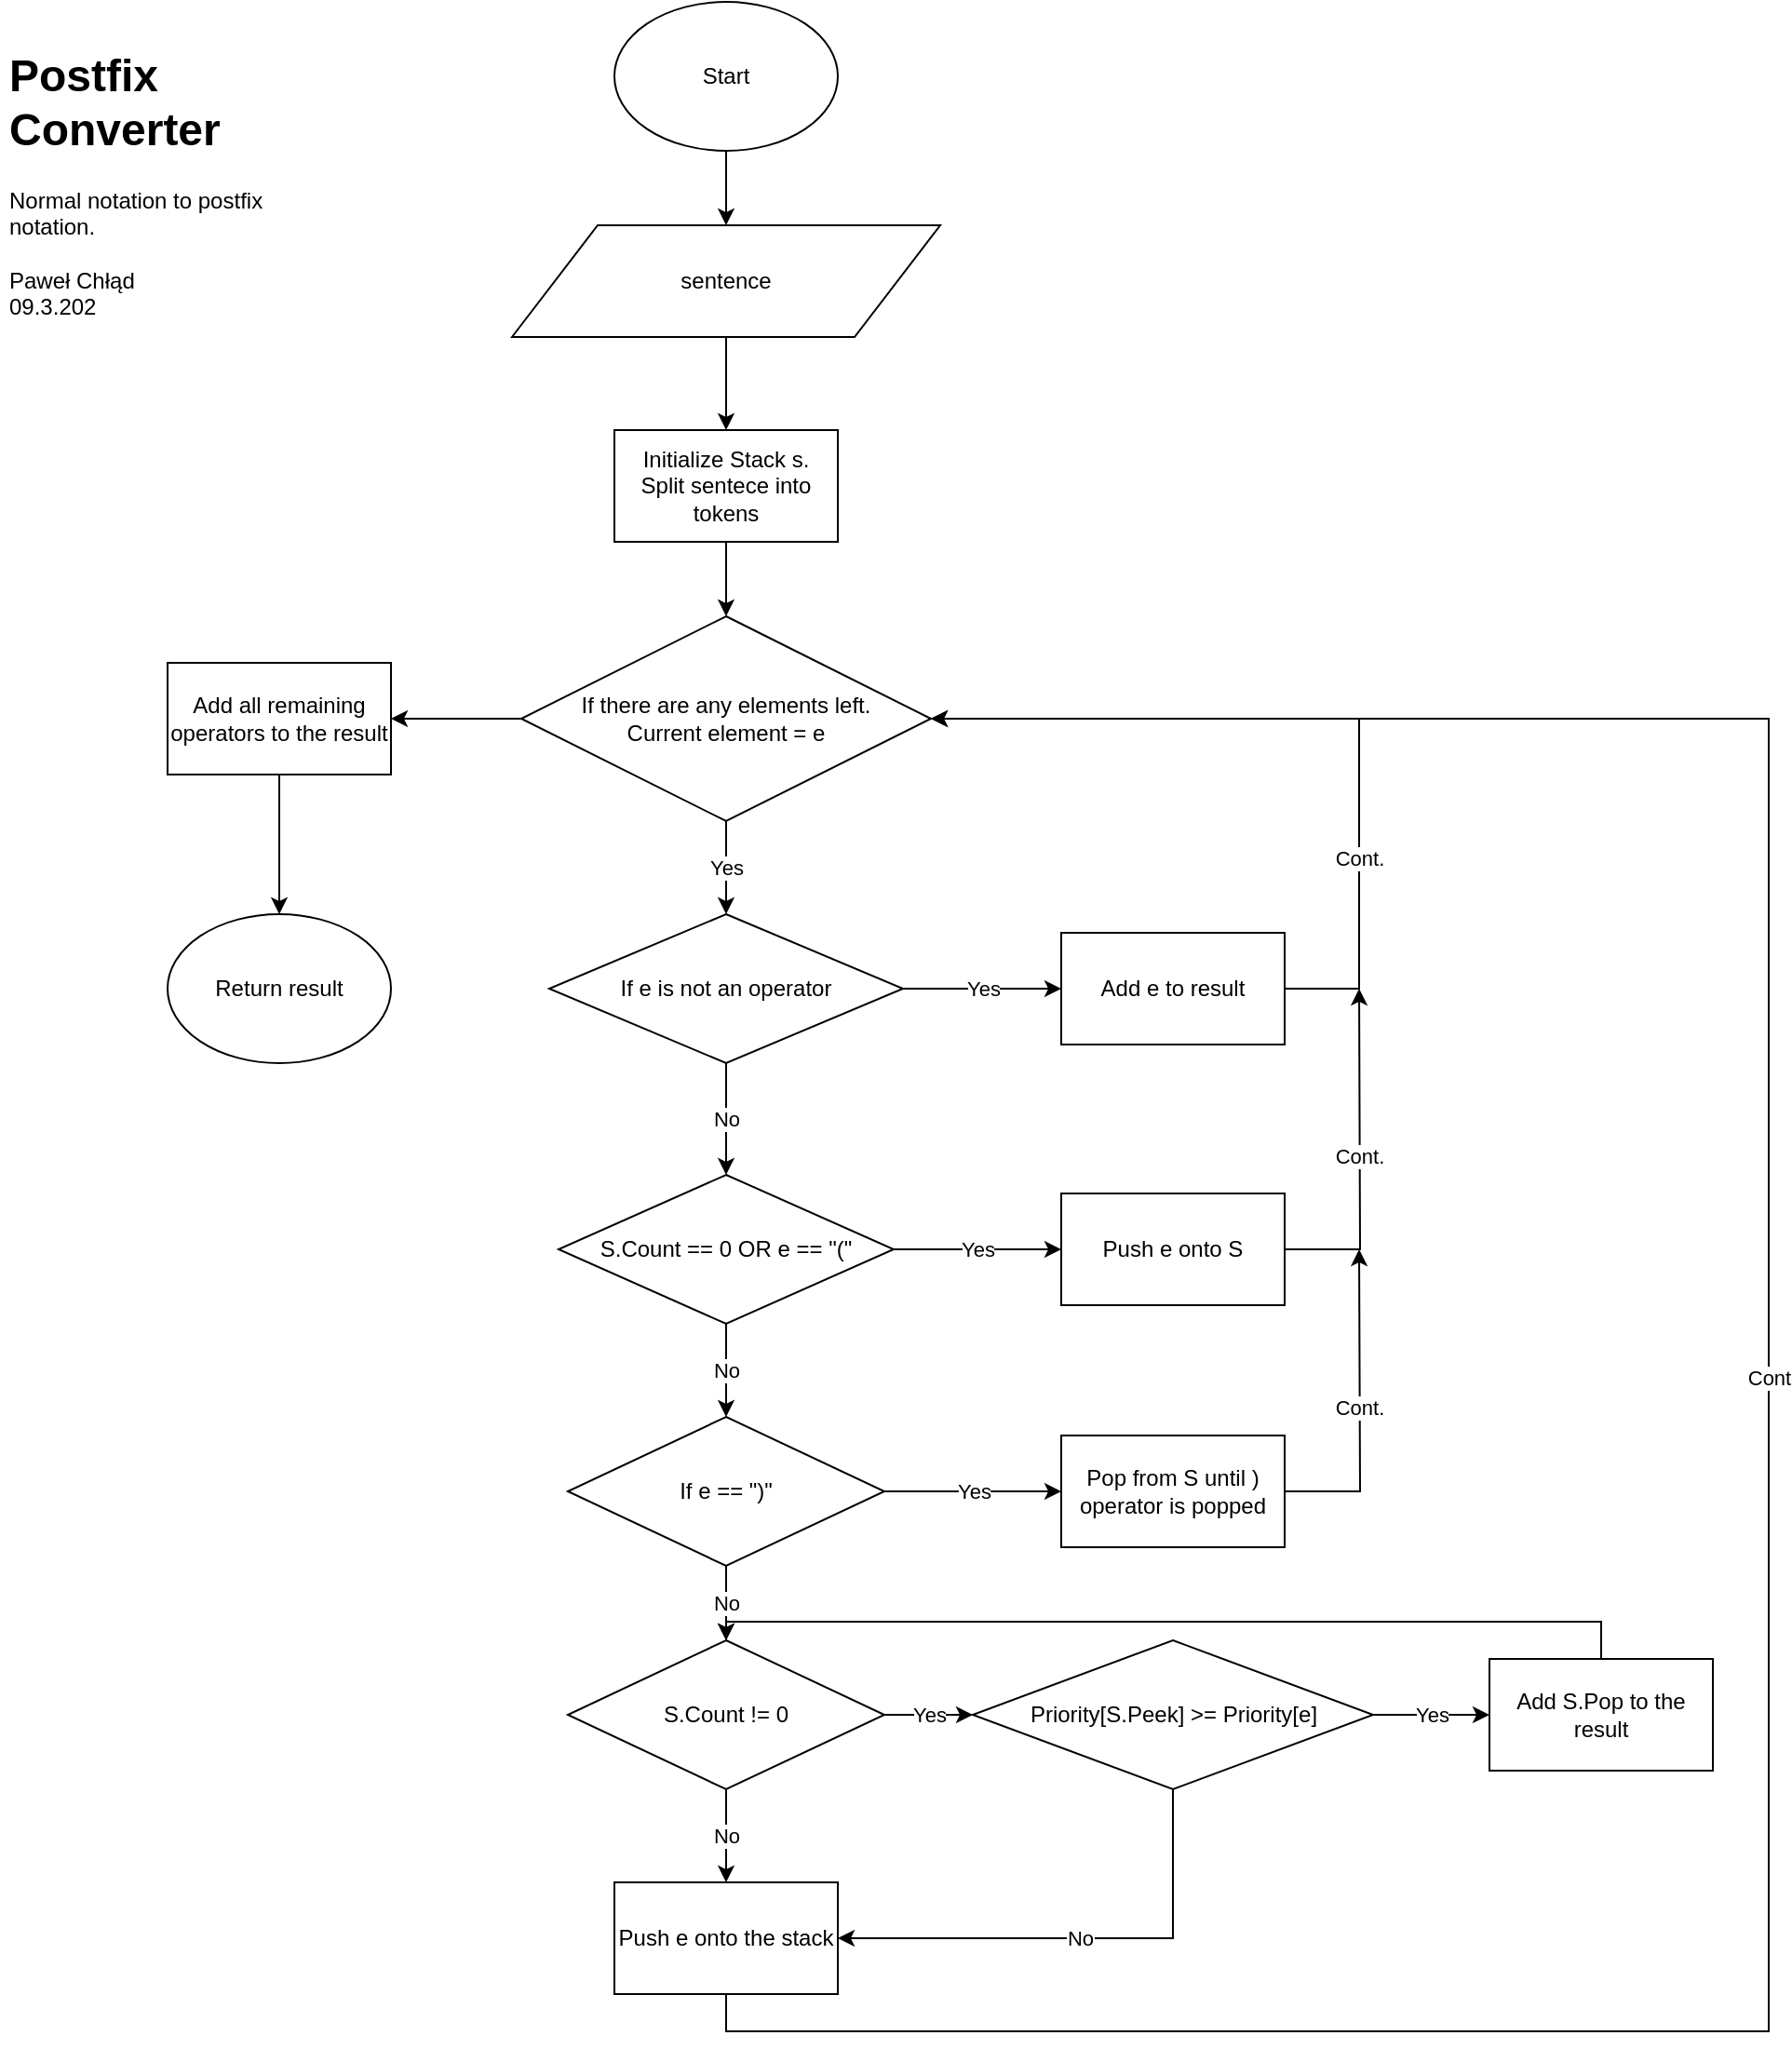 <mxfile version="12.8.1" type="device"><diagram id="C5RBs43oDa-KdzZeNtuy" name="Page-1"><mxGraphModel dx="1591" dy="902" grid="1" gridSize="10" guides="1" tooltips="1" connect="1" arrows="1" fold="1" page="1" pageScale="1" pageWidth="1169" pageHeight="1654" math="0" shadow="0"><root><mxCell id="WIyWlLk6GJQsqaUBKTNV-0"/><mxCell id="WIyWlLk6GJQsqaUBKTNV-1" parent="WIyWlLk6GJQsqaUBKTNV-0"/><mxCell id="j4RCeS_X8IL_VQ0GZj5N-2" value="" style="edgeStyle=orthogonalEdgeStyle;rounded=0;orthogonalLoop=1;jettySize=auto;html=1;" edge="1" parent="WIyWlLk6GJQsqaUBKTNV-1" source="j4RCeS_X8IL_VQ0GZj5N-0" target="j4RCeS_X8IL_VQ0GZj5N-1"><mxGeometry relative="1" as="geometry"/></mxCell><mxCell id="j4RCeS_X8IL_VQ0GZj5N-0" value="Start" style="ellipse;whiteSpace=wrap;html=1;" vertex="1" parent="WIyWlLk6GJQsqaUBKTNV-1"><mxGeometry x="340" width="120" height="80" as="geometry"/></mxCell><mxCell id="j4RCeS_X8IL_VQ0GZj5N-5" value="" style="edgeStyle=orthogonalEdgeStyle;rounded=0;orthogonalLoop=1;jettySize=auto;html=1;" edge="1" parent="WIyWlLk6GJQsqaUBKTNV-1" source="j4RCeS_X8IL_VQ0GZj5N-1" target="j4RCeS_X8IL_VQ0GZj5N-3"><mxGeometry relative="1" as="geometry"/></mxCell><mxCell id="j4RCeS_X8IL_VQ0GZj5N-1" value="sentence" style="shape=parallelogram;perimeter=parallelogramPerimeter;whiteSpace=wrap;html=1;" vertex="1" parent="WIyWlLk6GJQsqaUBKTNV-1"><mxGeometry x="285" y="120" width="230" height="60" as="geometry"/></mxCell><mxCell id="j4RCeS_X8IL_VQ0GZj5N-7" value="" style="edgeStyle=orthogonalEdgeStyle;rounded=0;orthogonalLoop=1;jettySize=auto;html=1;" edge="1" parent="WIyWlLk6GJQsqaUBKTNV-1" source="j4RCeS_X8IL_VQ0GZj5N-3" target="j4RCeS_X8IL_VQ0GZj5N-6"><mxGeometry relative="1" as="geometry"/></mxCell><mxCell id="j4RCeS_X8IL_VQ0GZj5N-3" value="&lt;div&gt;Initialize Stack s.&lt;/div&gt;&lt;div&gt;Split sentece into tokens&lt;br&gt;&lt;/div&gt;" style="rounded=0;whiteSpace=wrap;html=1;" vertex="1" parent="WIyWlLk6GJQsqaUBKTNV-1"><mxGeometry x="340" y="230" width="120" height="60" as="geometry"/></mxCell><mxCell id="j4RCeS_X8IL_VQ0GZj5N-10" value="Yes" style="edgeStyle=orthogonalEdgeStyle;rounded=0;orthogonalLoop=1;jettySize=auto;html=1;" edge="1" parent="WIyWlLk6GJQsqaUBKTNV-1" source="j4RCeS_X8IL_VQ0GZj5N-6" target="j4RCeS_X8IL_VQ0GZj5N-8"><mxGeometry relative="1" as="geometry"/></mxCell><mxCell id="j4RCeS_X8IL_VQ0GZj5N-68" value="" style="edgeStyle=orthogonalEdgeStyle;rounded=0;orthogonalLoop=1;jettySize=auto;html=1;" edge="1" parent="WIyWlLk6GJQsqaUBKTNV-1" source="j4RCeS_X8IL_VQ0GZj5N-6" target="j4RCeS_X8IL_VQ0GZj5N-67"><mxGeometry relative="1" as="geometry"/></mxCell><mxCell id="j4RCeS_X8IL_VQ0GZj5N-6" value="&lt;div&gt;If there are any elements left.&lt;/div&gt;&lt;div&gt;Current element = e&lt;br&gt;&lt;/div&gt;" style="rhombus;whiteSpace=wrap;html=1;" vertex="1" parent="WIyWlLk6GJQsqaUBKTNV-1"><mxGeometry x="290" y="330" width="220" height="110" as="geometry"/></mxCell><mxCell id="j4RCeS_X8IL_VQ0GZj5N-13" value="Yes" style="edgeStyle=orthogonalEdgeStyle;rounded=0;orthogonalLoop=1;jettySize=auto;html=1;" edge="1" parent="WIyWlLk6GJQsqaUBKTNV-1" source="j4RCeS_X8IL_VQ0GZj5N-8" target="j4RCeS_X8IL_VQ0GZj5N-11"><mxGeometry relative="1" as="geometry"/></mxCell><mxCell id="j4RCeS_X8IL_VQ0GZj5N-20" value="No" style="edgeStyle=orthogonalEdgeStyle;rounded=0;orthogonalLoop=1;jettySize=auto;html=1;" edge="1" parent="WIyWlLk6GJQsqaUBKTNV-1" source="j4RCeS_X8IL_VQ0GZj5N-8" target="j4RCeS_X8IL_VQ0GZj5N-15"><mxGeometry relative="1" as="geometry"/></mxCell><mxCell id="j4RCeS_X8IL_VQ0GZj5N-8" value="If e is not an operator" style="rhombus;whiteSpace=wrap;html=1;" vertex="1" parent="WIyWlLk6GJQsqaUBKTNV-1"><mxGeometry x="305" y="490" width="190" height="80" as="geometry"/></mxCell><mxCell id="j4RCeS_X8IL_VQ0GZj5N-36" value="Cont." style="edgeStyle=orthogonalEdgeStyle;rounded=0;orthogonalLoop=1;jettySize=auto;html=1;entryX=1;entryY=0.5;entryDx=0;entryDy=0;" edge="1" parent="WIyWlLk6GJQsqaUBKTNV-1" source="j4RCeS_X8IL_VQ0GZj5N-11" target="j4RCeS_X8IL_VQ0GZj5N-6"><mxGeometry x="-0.47" relative="1" as="geometry"><Array as="points"><mxPoint x="740" y="530"/><mxPoint x="740" y="385"/></Array><mxPoint as="offset"/></mxGeometry></mxCell><mxCell id="j4RCeS_X8IL_VQ0GZj5N-11" value="Add e to result" style="rounded=0;whiteSpace=wrap;html=1;" vertex="1" parent="WIyWlLk6GJQsqaUBKTNV-1"><mxGeometry x="580" y="500" width="120" height="60" as="geometry"/></mxCell><mxCell id="j4RCeS_X8IL_VQ0GZj5N-19" value="Yes" style="edgeStyle=orthogonalEdgeStyle;rounded=0;orthogonalLoop=1;jettySize=auto;html=1;" edge="1" parent="WIyWlLk6GJQsqaUBKTNV-1" source="j4RCeS_X8IL_VQ0GZj5N-15" target="j4RCeS_X8IL_VQ0GZj5N-18"><mxGeometry relative="1" as="geometry"/></mxCell><mxCell id="j4RCeS_X8IL_VQ0GZj5N-31" value="No" style="edgeStyle=orthogonalEdgeStyle;rounded=0;orthogonalLoop=1;jettySize=auto;html=1;" edge="1" parent="WIyWlLk6GJQsqaUBKTNV-1" source="j4RCeS_X8IL_VQ0GZj5N-15" target="j4RCeS_X8IL_VQ0GZj5N-25"><mxGeometry relative="1" as="geometry"/></mxCell><mxCell id="j4RCeS_X8IL_VQ0GZj5N-15" value="S.Count == 0 OR e == &quot;(&quot;" style="rhombus;whiteSpace=wrap;html=1;" vertex="1" parent="WIyWlLk6GJQsqaUBKTNV-1"><mxGeometry x="310" y="630" width="180" height="80" as="geometry"/></mxCell><mxCell id="j4RCeS_X8IL_VQ0GZj5N-37" value="Cont." style="edgeStyle=orthogonalEdgeStyle;rounded=0;orthogonalLoop=1;jettySize=auto;html=1;" edge="1" parent="WIyWlLk6GJQsqaUBKTNV-1" source="j4RCeS_X8IL_VQ0GZj5N-18"><mxGeometry relative="1" as="geometry"><mxPoint x="740" y="530" as="targetPoint"/></mxGeometry></mxCell><mxCell id="j4RCeS_X8IL_VQ0GZj5N-18" value="Push e onto S" style="rounded=0;whiteSpace=wrap;html=1;" vertex="1" parent="WIyWlLk6GJQsqaUBKTNV-1"><mxGeometry x="580" y="640" width="120" height="60" as="geometry"/></mxCell><mxCell id="j4RCeS_X8IL_VQ0GZj5N-30" value="Yes" style="edgeStyle=orthogonalEdgeStyle;rounded=0;orthogonalLoop=1;jettySize=auto;html=1;" edge="1" parent="WIyWlLk6GJQsqaUBKTNV-1" source="j4RCeS_X8IL_VQ0GZj5N-25" target="j4RCeS_X8IL_VQ0GZj5N-29"><mxGeometry relative="1" as="geometry"/></mxCell><mxCell id="j4RCeS_X8IL_VQ0GZj5N-40" value="No" style="edgeStyle=orthogonalEdgeStyle;rounded=0;orthogonalLoop=1;jettySize=auto;html=1;" edge="1" parent="WIyWlLk6GJQsqaUBKTNV-1" source="j4RCeS_X8IL_VQ0GZj5N-25" target="j4RCeS_X8IL_VQ0GZj5N-39"><mxGeometry relative="1" as="geometry"/></mxCell><mxCell id="j4RCeS_X8IL_VQ0GZj5N-25" value="If e == &quot;)&quot;" style="rhombus;whiteSpace=wrap;html=1;" vertex="1" parent="WIyWlLk6GJQsqaUBKTNV-1"><mxGeometry x="315" y="760" width="170" height="80" as="geometry"/></mxCell><mxCell id="j4RCeS_X8IL_VQ0GZj5N-38" value="Cont." style="edgeStyle=orthogonalEdgeStyle;rounded=0;orthogonalLoop=1;jettySize=auto;html=1;" edge="1" parent="WIyWlLk6GJQsqaUBKTNV-1" source="j4RCeS_X8IL_VQ0GZj5N-29"><mxGeometry relative="1" as="geometry"><mxPoint x="740" y="670" as="targetPoint"/></mxGeometry></mxCell><mxCell id="j4RCeS_X8IL_VQ0GZj5N-29" value="Pop from S until ) operator is popped" style="rounded=0;whiteSpace=wrap;html=1;" vertex="1" parent="WIyWlLk6GJQsqaUBKTNV-1"><mxGeometry x="580" y="770" width="120" height="60" as="geometry"/></mxCell><mxCell id="j4RCeS_X8IL_VQ0GZj5N-47" value="Yes" style="edgeStyle=orthogonalEdgeStyle;rounded=0;orthogonalLoop=1;jettySize=auto;html=1;" edge="1" parent="WIyWlLk6GJQsqaUBKTNV-1" source="j4RCeS_X8IL_VQ0GZj5N-39" target="j4RCeS_X8IL_VQ0GZj5N-46"><mxGeometry relative="1" as="geometry"/></mxCell><mxCell id="j4RCeS_X8IL_VQ0GZj5N-51" value="No" style="edgeStyle=orthogonalEdgeStyle;rounded=0;orthogonalLoop=1;jettySize=auto;html=1;" edge="1" parent="WIyWlLk6GJQsqaUBKTNV-1" source="j4RCeS_X8IL_VQ0GZj5N-39" target="j4RCeS_X8IL_VQ0GZj5N-50"><mxGeometry relative="1" as="geometry"/></mxCell><mxCell id="j4RCeS_X8IL_VQ0GZj5N-39" value="S.Count != 0" style="rhombus;whiteSpace=wrap;html=1;" vertex="1" parent="WIyWlLk6GJQsqaUBKTNV-1"><mxGeometry x="315" y="880" width="170" height="80" as="geometry"/></mxCell><mxCell id="j4RCeS_X8IL_VQ0GZj5N-54" value="No" style="edgeStyle=orthogonalEdgeStyle;rounded=0;orthogonalLoop=1;jettySize=auto;html=1;entryX=1;entryY=0.5;entryDx=0;entryDy=0;" edge="1" parent="WIyWlLk6GJQsqaUBKTNV-1" source="j4RCeS_X8IL_VQ0GZj5N-46" target="j4RCeS_X8IL_VQ0GZj5N-50"><mxGeometry relative="1" as="geometry"><Array as="points"><mxPoint x="640" y="1040"/></Array></mxGeometry></mxCell><mxCell id="j4RCeS_X8IL_VQ0GZj5N-58" value="Yes" style="edgeStyle=orthogonalEdgeStyle;rounded=0;orthogonalLoop=1;jettySize=auto;html=1;" edge="1" parent="WIyWlLk6GJQsqaUBKTNV-1" source="j4RCeS_X8IL_VQ0GZj5N-46" target="j4RCeS_X8IL_VQ0GZj5N-57"><mxGeometry relative="1" as="geometry"/></mxCell><mxCell id="j4RCeS_X8IL_VQ0GZj5N-46" value="Priority[S.Peek] &amp;gt;= Priority[e]" style="rhombus;whiteSpace=wrap;html=1;" vertex="1" parent="WIyWlLk6GJQsqaUBKTNV-1"><mxGeometry x="532.5" y="880" width="215" height="80" as="geometry"/></mxCell><mxCell id="j4RCeS_X8IL_VQ0GZj5N-64" value="Cont" style="edgeStyle=orthogonalEdgeStyle;rounded=0;orthogonalLoop=1;jettySize=auto;html=1;exitX=0.5;exitY=1;exitDx=0;exitDy=0;entryX=1;entryY=0.5;entryDx=0;entryDy=0;" edge="1" parent="WIyWlLk6GJQsqaUBKTNV-1" source="j4RCeS_X8IL_VQ0GZj5N-50" target="j4RCeS_X8IL_VQ0GZj5N-6"><mxGeometry x="0.072" relative="1" as="geometry"><Array as="points"><mxPoint x="400" y="1090"/><mxPoint x="960" y="1090"/><mxPoint x="960" y="385"/></Array><mxPoint y="-1" as="offset"/></mxGeometry></mxCell><mxCell id="j4RCeS_X8IL_VQ0GZj5N-50" value="Push e onto the stack" style="rounded=0;whiteSpace=wrap;html=1;" vertex="1" parent="WIyWlLk6GJQsqaUBKTNV-1"><mxGeometry x="340" y="1010" width="120" height="60" as="geometry"/></mxCell><mxCell id="j4RCeS_X8IL_VQ0GZj5N-63" style="edgeStyle=orthogonalEdgeStyle;rounded=0;orthogonalLoop=1;jettySize=auto;html=1;exitX=0.5;exitY=0;exitDx=0;exitDy=0;entryX=0.5;entryY=0;entryDx=0;entryDy=0;" edge="1" parent="WIyWlLk6GJQsqaUBKTNV-1" source="j4RCeS_X8IL_VQ0GZj5N-57" target="j4RCeS_X8IL_VQ0GZj5N-39"><mxGeometry relative="1" as="geometry"/></mxCell><mxCell id="j4RCeS_X8IL_VQ0GZj5N-57" value="Add S.Pop to the result" style="rounded=0;whiteSpace=wrap;html=1;" vertex="1" parent="WIyWlLk6GJQsqaUBKTNV-1"><mxGeometry x="810" y="890" width="120" height="60" as="geometry"/></mxCell><mxCell id="j4RCeS_X8IL_VQ0GZj5N-66" value="&lt;h1&gt;Postfix Converter&lt;/h1&gt;&lt;div&gt;Normal notation to postfix notation.&lt;/div&gt;&lt;div&gt;&lt;br&gt;&lt;/div&gt;&lt;div&gt;Paweł Chłąd&lt;/div&gt;&lt;div&gt;09.3.202&lt;br&gt;&lt;/div&gt;" style="text;html=1;strokeColor=none;fillColor=none;spacing=5;spacingTop=-20;whiteSpace=wrap;overflow=hidden;rounded=0;" vertex="1" parent="WIyWlLk6GJQsqaUBKTNV-1"><mxGeometry x="10" y="20" width="190" height="170" as="geometry"/></mxCell><mxCell id="j4RCeS_X8IL_VQ0GZj5N-73" value="" style="edgeStyle=orthogonalEdgeStyle;rounded=0;orthogonalLoop=1;jettySize=auto;html=1;" edge="1" parent="WIyWlLk6GJQsqaUBKTNV-1" source="j4RCeS_X8IL_VQ0GZj5N-67" target="j4RCeS_X8IL_VQ0GZj5N-69"><mxGeometry relative="1" as="geometry"/></mxCell><mxCell id="j4RCeS_X8IL_VQ0GZj5N-67" value="Add all remaining operators to the result" style="rounded=0;whiteSpace=wrap;html=1;" vertex="1" parent="WIyWlLk6GJQsqaUBKTNV-1"><mxGeometry x="100" y="355" width="120" height="60" as="geometry"/></mxCell><mxCell id="j4RCeS_X8IL_VQ0GZj5N-69" value="Return result" style="ellipse;whiteSpace=wrap;html=1;" vertex="1" parent="WIyWlLk6GJQsqaUBKTNV-1"><mxGeometry x="100" y="490" width="120" height="80" as="geometry"/></mxCell></root></mxGraphModel></diagram></mxfile>